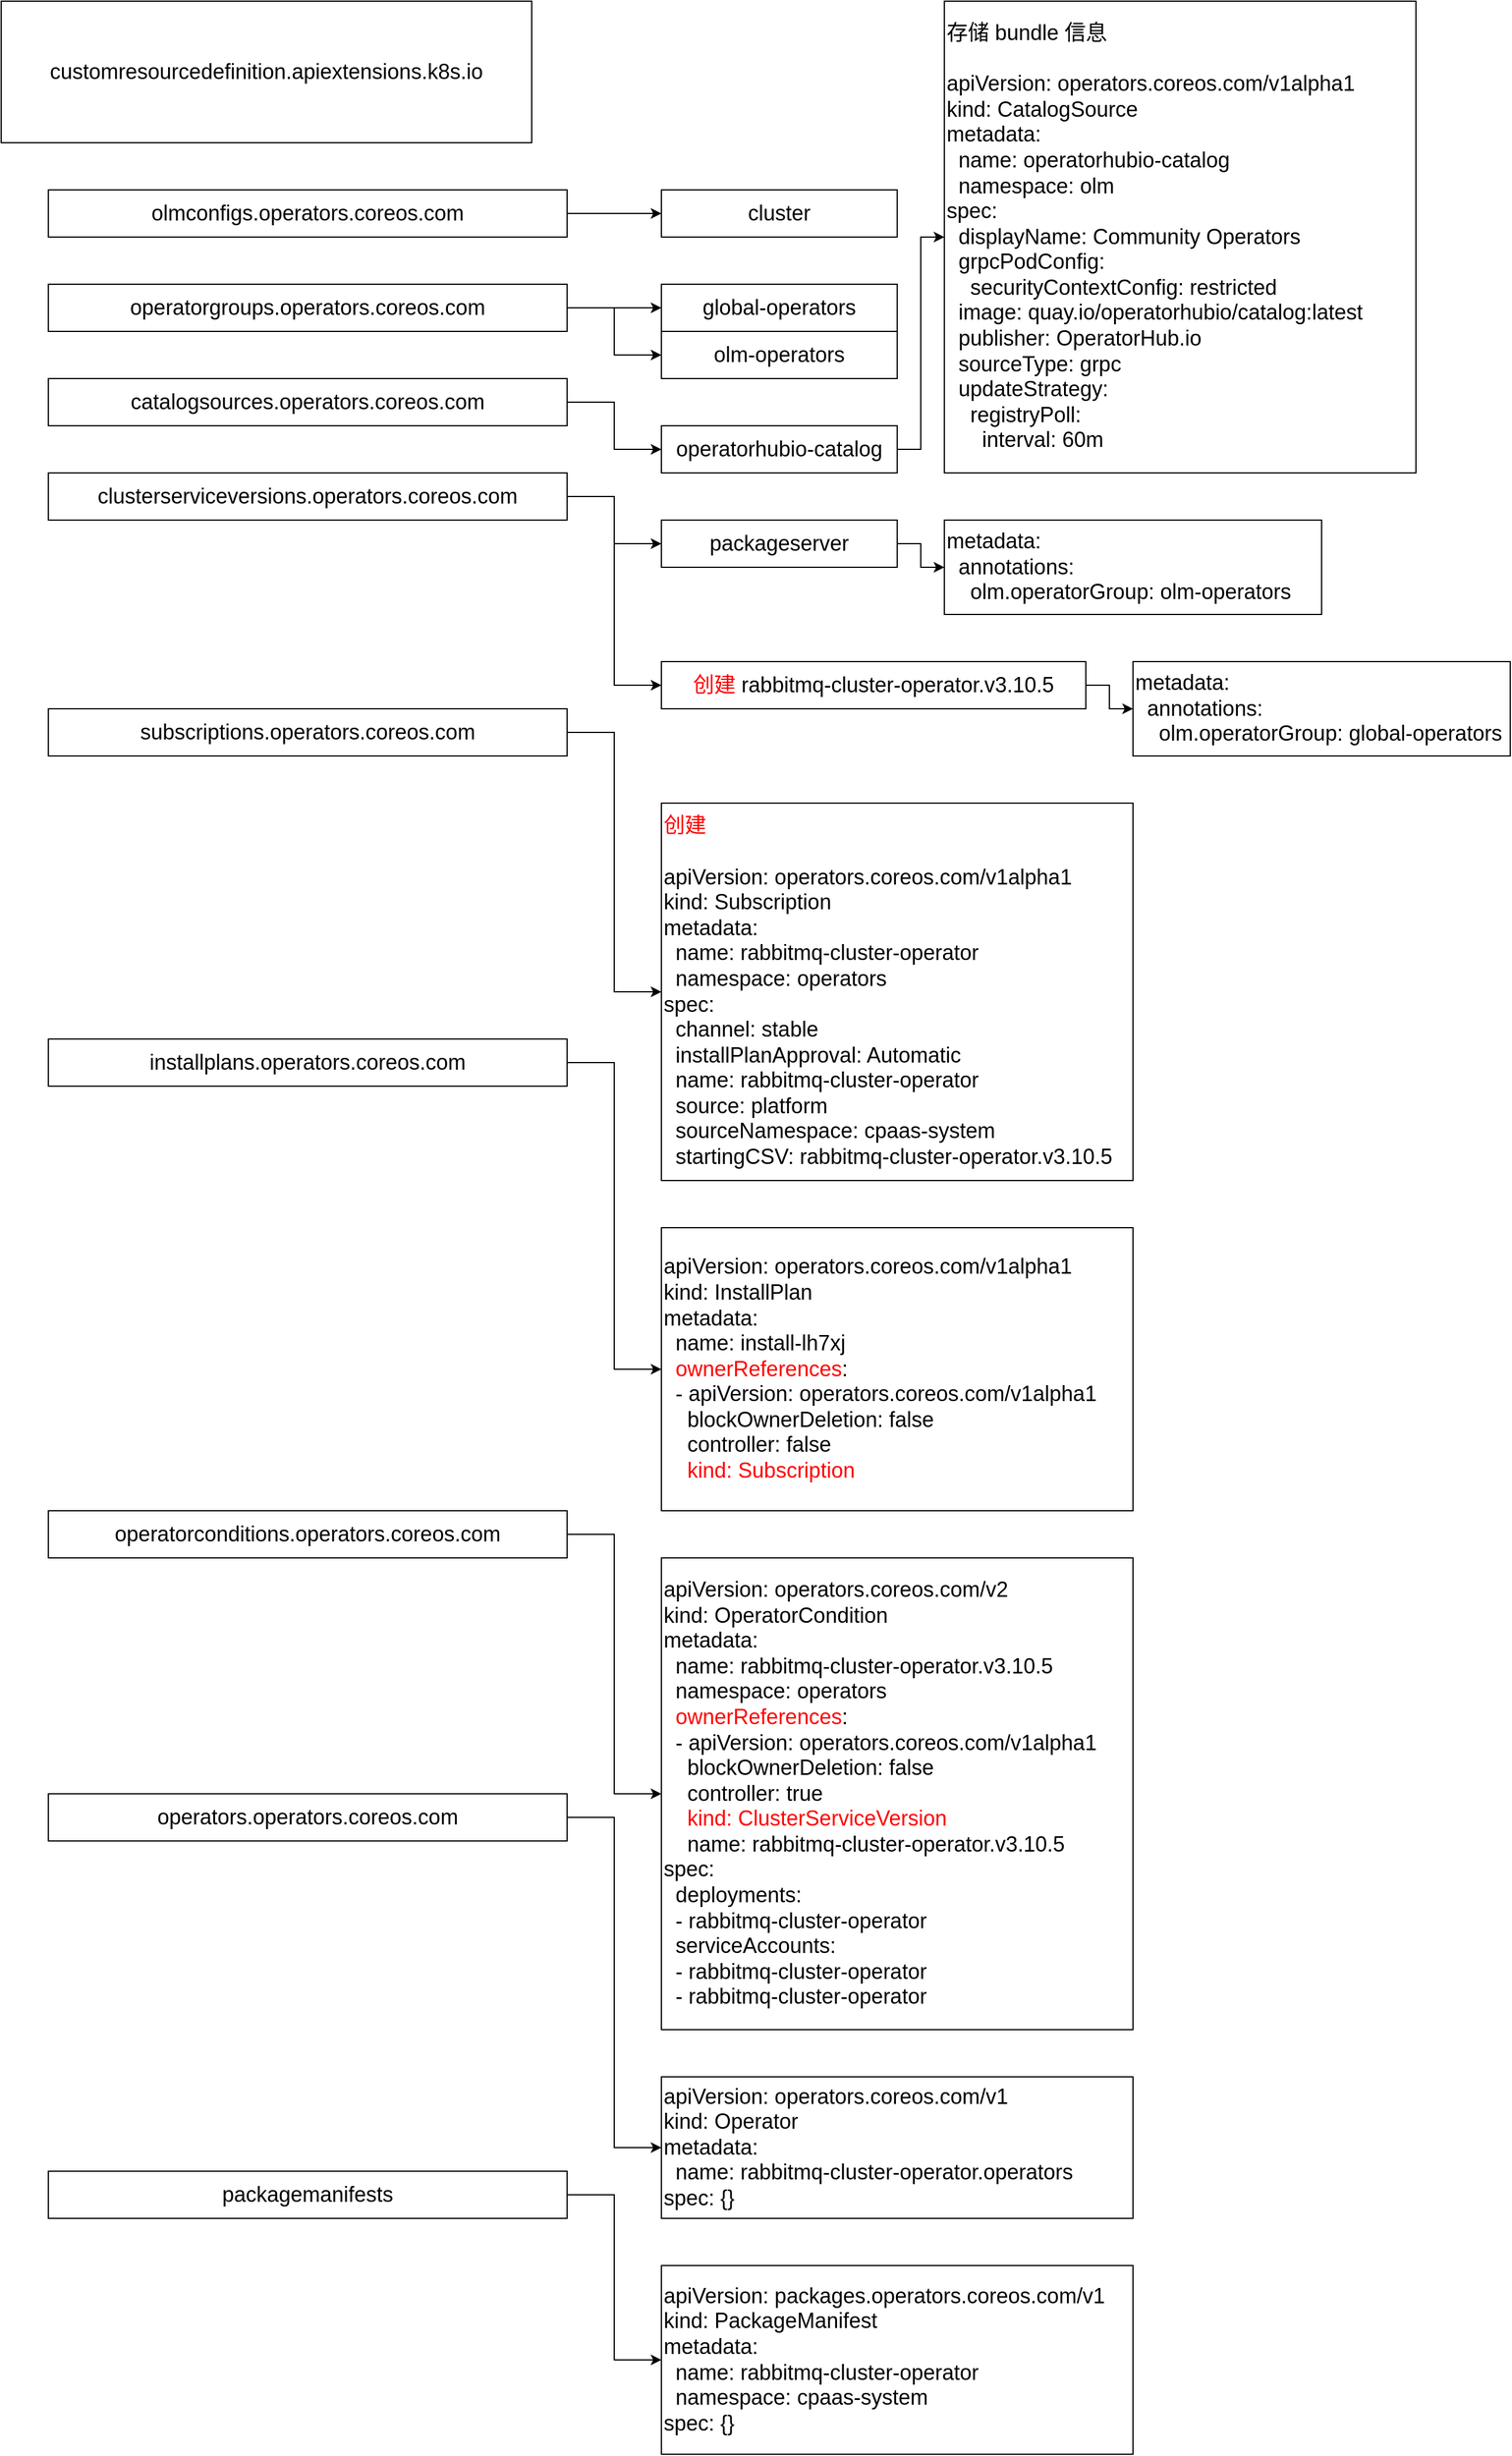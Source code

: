 <mxfile version="12.5.3" type="device"><diagram id="N7BO763A4JvIyRF65LnF" name="第 1 页"><mxGraphModel dx="1106" dy="892" grid="1" gridSize="10" guides="1" tooltips="1" connect="1" arrows="1" fold="1" page="1" pageScale="1" pageWidth="827" pageHeight="1169" math="0" shadow="0"><root><mxCell id="0"/><mxCell id="1" parent="0"/><mxCell id="ME7JCjDUKyHYIc3INem3-1" value="&lt;font style=&quot;font-size: 18px&quot;&gt;customresourcedefinition.apiextensions.k8s.io&lt;/font&gt;" style="rounded=0;whiteSpace=wrap;html=1;" parent="1" vertex="1"><mxGeometry x="40" y="40" width="450" height="120" as="geometry"/></mxCell><mxCell id="ME7JCjDUKyHYIc3INem3-11" style="edgeStyle=orthogonalEdgeStyle;rounded=0;orthogonalLoop=1;jettySize=auto;html=1;entryX=0;entryY=0.5;entryDx=0;entryDy=0;" parent="1" source="ME7JCjDUKyHYIc3INem3-2" target="ME7JCjDUKyHYIc3INem3-10" edge="1"><mxGeometry relative="1" as="geometry"/></mxCell><mxCell id="ME7JCjDUKyHYIc3INem3-2" value="&lt;font style=&quot;font-size: 18px&quot;&gt;olmconfigs.operators.coreos.com&lt;/font&gt;" style="rounded=0;whiteSpace=wrap;html=1;" parent="1" vertex="1"><mxGeometry x="80" y="200" width="440" height="40" as="geometry"/></mxCell><mxCell id="ME7JCjDUKyHYIc3INem3-14" style="edgeStyle=orthogonalEdgeStyle;rounded=0;orthogonalLoop=1;jettySize=auto;html=1;entryX=0;entryY=0.5;entryDx=0;entryDy=0;" parent="1" source="ME7JCjDUKyHYIc3INem3-3" target="ME7JCjDUKyHYIc3INem3-12" edge="1"><mxGeometry relative="1" as="geometry"/></mxCell><mxCell id="ME7JCjDUKyHYIc3INem3-15" style="edgeStyle=orthogonalEdgeStyle;rounded=0;orthogonalLoop=1;jettySize=auto;html=1;entryX=0;entryY=0.5;entryDx=0;entryDy=0;" parent="1" source="ME7JCjDUKyHYIc3INem3-3" target="ME7JCjDUKyHYIc3INem3-13" edge="1"><mxGeometry relative="1" as="geometry"/></mxCell><mxCell id="ME7JCjDUKyHYIc3INem3-3" value="&lt;font style=&quot;font-size: 18px&quot;&gt;operatorgroups.operators.coreos.com&lt;/font&gt;" style="rounded=0;whiteSpace=wrap;html=1;" parent="1" vertex="1"><mxGeometry x="80" y="280" width="440" height="40" as="geometry"/></mxCell><mxCell id="ME7JCjDUKyHYIc3INem3-17" style="edgeStyle=orthogonalEdgeStyle;rounded=0;orthogonalLoop=1;jettySize=auto;html=1;entryX=0;entryY=0.5;entryDx=0;entryDy=0;" parent="1" source="ME7JCjDUKyHYIc3INem3-4" target="ME7JCjDUKyHYIc3INem3-16" edge="1"><mxGeometry relative="1" as="geometry"/></mxCell><mxCell id="ME7JCjDUKyHYIc3INem3-4" value="&lt;font style=&quot;font-size: 18px&quot;&gt;catalogsources.operators.coreos.com&lt;/font&gt;" style="rounded=0;whiteSpace=wrap;html=1;" parent="1" vertex="1"><mxGeometry x="80" y="360" width="440" height="40" as="geometry"/></mxCell><mxCell id="ME7JCjDUKyHYIc3INem3-21" style="edgeStyle=orthogonalEdgeStyle;rounded=0;orthogonalLoop=1;jettySize=auto;html=1;entryX=0;entryY=0.5;entryDx=0;entryDy=0;" parent="1" source="ME7JCjDUKyHYIc3INem3-5" target="ME7JCjDUKyHYIc3INem3-18" edge="1"><mxGeometry relative="1" as="geometry"/></mxCell><mxCell id="ME7JCjDUKyHYIc3INem3-28" style="edgeStyle=orthogonalEdgeStyle;rounded=0;orthogonalLoop=1;jettySize=auto;html=1;entryX=0;entryY=0.5;entryDx=0;entryDy=0;" parent="1" source="ME7JCjDUKyHYIc3INem3-5" target="ME7JCjDUKyHYIc3INem3-27" edge="1"><mxGeometry relative="1" as="geometry"/></mxCell><mxCell id="ME7JCjDUKyHYIc3INem3-5" value="&lt;font style=&quot;font-size: 18px&quot;&gt;clusterserviceversions.operators.coreos.com&lt;/font&gt;" style="rounded=0;whiteSpace=wrap;html=1;" parent="1" vertex="1"><mxGeometry x="80" y="440" width="440" height="40" as="geometry"/></mxCell><mxCell id="ME7JCjDUKyHYIc3INem3-33" style="edgeStyle=orthogonalEdgeStyle;rounded=0;orthogonalLoop=1;jettySize=auto;html=1;entryX=0;entryY=0.5;entryDx=0;entryDy=0;" parent="1" source="ME7JCjDUKyHYIc3INem3-6" target="ME7JCjDUKyHYIc3INem3-31" edge="1"><mxGeometry relative="1" as="geometry"/></mxCell><mxCell id="ME7JCjDUKyHYIc3INem3-6" value="&lt;font style=&quot;font-size: 18px&quot;&gt;subscriptions.operators.coreos.com&lt;/font&gt;" style="rounded=0;whiteSpace=wrap;html=1;" parent="1" vertex="1"><mxGeometry x="80" y="640" width="440" height="40" as="geometry"/></mxCell><mxCell id="ME7JCjDUKyHYIc3INem3-35" style="edgeStyle=orthogonalEdgeStyle;rounded=0;orthogonalLoop=1;jettySize=auto;html=1;entryX=0;entryY=0.5;entryDx=0;entryDy=0;" parent="1" source="ME7JCjDUKyHYIc3INem3-7" target="ME7JCjDUKyHYIc3INem3-34" edge="1"><mxGeometry relative="1" as="geometry"/></mxCell><mxCell id="ME7JCjDUKyHYIc3INem3-7" value="&lt;font style=&quot;font-size: 18px&quot;&gt;installplans.operators.coreos.com&lt;/font&gt;" style="rounded=0;whiteSpace=wrap;html=1;" parent="1" vertex="1"><mxGeometry x="80" y="920" width="440" height="40" as="geometry"/></mxCell><mxCell id="ME7JCjDUKyHYIc3INem3-37" style="edgeStyle=orthogonalEdgeStyle;rounded=0;orthogonalLoop=1;jettySize=auto;html=1;entryX=0;entryY=0.5;entryDx=0;entryDy=0;" parent="1" source="ME7JCjDUKyHYIc3INem3-8" target="ME7JCjDUKyHYIc3INem3-36" edge="1"><mxGeometry relative="1" as="geometry"/></mxCell><mxCell id="ME7JCjDUKyHYIc3INem3-8" value="&lt;font style=&quot;font-size: 18px&quot;&gt;operatorconditions.operators.coreos.com&lt;/font&gt;" style="rounded=0;whiteSpace=wrap;html=1;" parent="1" vertex="1"><mxGeometry x="80" y="1320" width="440" height="40" as="geometry"/></mxCell><mxCell id="ME7JCjDUKyHYIc3INem3-39" style="edgeStyle=orthogonalEdgeStyle;rounded=0;orthogonalLoop=1;jettySize=auto;html=1;entryX=0;entryY=0.5;entryDx=0;entryDy=0;" parent="1" source="ME7JCjDUKyHYIc3INem3-9" target="ME7JCjDUKyHYIc3INem3-38" edge="1"><mxGeometry relative="1" as="geometry"><mxPoint x="560" y="1690" as="targetPoint"/></mxGeometry></mxCell><mxCell id="ME7JCjDUKyHYIc3INem3-9" value="&lt;font style=&quot;font-size: 18px&quot;&gt;operators.operators.coreos.com&lt;/font&gt;" style="rounded=0;whiteSpace=wrap;html=1;" parent="1" vertex="1"><mxGeometry x="80" y="1560" width="440" height="40" as="geometry"/></mxCell><mxCell id="ME7JCjDUKyHYIc3INem3-10" value="&lt;font style=&quot;font-size: 18px&quot;&gt;cluster&lt;/font&gt;" style="rounded=0;whiteSpace=wrap;html=1;" parent="1" vertex="1"><mxGeometry x="600" y="200" width="200" height="40" as="geometry"/></mxCell><mxCell id="ME7JCjDUKyHYIc3INem3-12" value="&lt;font style=&quot;font-size: 18px&quot;&gt;global-operators&lt;/font&gt;" style="rounded=0;whiteSpace=wrap;html=1;" parent="1" vertex="1"><mxGeometry x="600" y="280" width="200" height="40" as="geometry"/></mxCell><mxCell id="ME7JCjDUKyHYIc3INem3-13" value="&lt;font style=&quot;font-size: 18px&quot;&gt;olm-operators&lt;/font&gt;" style="rounded=0;whiteSpace=wrap;html=1;" parent="1" vertex="1"><mxGeometry x="600" y="320" width="200" height="40" as="geometry"/></mxCell><mxCell id="ME7JCjDUKyHYIc3INem3-24" style="edgeStyle=orthogonalEdgeStyle;rounded=0;orthogonalLoop=1;jettySize=auto;html=1;entryX=0;entryY=0.5;entryDx=0;entryDy=0;" parent="1" source="ME7JCjDUKyHYIc3INem3-16" target="EnEHIEgp9QbvbRJBS5-Z-1" edge="1"><mxGeometry relative="1" as="geometry"><mxPoint x="840" y="420" as="targetPoint"/></mxGeometry></mxCell><mxCell id="ME7JCjDUKyHYIc3INem3-16" value="&lt;font style=&quot;font-size: 18px&quot;&gt;operatorhubio-catalog&lt;/font&gt;" style="rounded=0;whiteSpace=wrap;html=1;" parent="1" vertex="1"><mxGeometry x="600" y="400" width="200" height="40" as="geometry"/></mxCell><mxCell id="ME7JCjDUKyHYIc3INem3-26" style="edgeStyle=orthogonalEdgeStyle;rounded=0;orthogonalLoop=1;jettySize=auto;html=1;entryX=0;entryY=0.5;entryDx=0;entryDy=0;" parent="1" source="ME7JCjDUKyHYIc3INem3-18" target="ME7JCjDUKyHYIc3INem3-25" edge="1"><mxGeometry relative="1" as="geometry"/></mxCell><mxCell id="ME7JCjDUKyHYIc3INem3-18" value="&lt;font style=&quot;font-size: 18px&quot;&gt;packageserver&lt;/font&gt;" style="rounded=0;whiteSpace=wrap;html=1;" parent="1" vertex="1"><mxGeometry x="600" y="480" width="200" height="40" as="geometry"/></mxCell><mxCell id="ME7JCjDUKyHYIc3INem3-41" style="edgeStyle=orthogonalEdgeStyle;rounded=0;orthogonalLoop=1;jettySize=auto;html=1;entryX=0;entryY=0.5;entryDx=0;entryDy=0;" parent="1" source="ME7JCjDUKyHYIc3INem3-22" target="ME7JCjDUKyHYIc3INem3-40" edge="1"><mxGeometry relative="1" as="geometry"/></mxCell><mxCell id="ME7JCjDUKyHYIc3INem3-22" value="&lt;font style=&quot;font-size: 18px&quot;&gt;packagemanifests&lt;/font&gt;" style="rounded=0;whiteSpace=wrap;html=1;" parent="1" vertex="1"><mxGeometry x="80" y="1880" width="440" height="40" as="geometry"/></mxCell><mxCell id="ME7JCjDUKyHYIc3INem3-25" value="&lt;div style=&quot;font-size: 18px&quot;&gt;&lt;font style=&quot;font-size: 18px&quot;&gt;metadata:&lt;/font&gt;&lt;/div&gt;&lt;div style=&quot;font-size: 18px&quot;&gt;&lt;font style=&quot;font-size: 18px&quot;&gt;&amp;nbsp; annotations:&lt;/font&gt;&lt;/div&gt;&lt;div style=&quot;font-size: 18px&quot;&gt;&lt;font style=&quot;font-size: 18px&quot;&gt;&amp;nbsp; &amp;nbsp; olm.operatorGroup: olm-operators&lt;/font&gt;&lt;/div&gt;" style="rounded=0;whiteSpace=wrap;html=1;align=left;" parent="1" vertex="1"><mxGeometry x="840" y="480" width="320" height="80" as="geometry"/></mxCell><mxCell id="ME7JCjDUKyHYIc3INem3-30" style="edgeStyle=orthogonalEdgeStyle;rounded=0;orthogonalLoop=1;jettySize=auto;html=1;entryX=0;entryY=0.5;entryDx=0;entryDy=0;" parent="1" source="ME7JCjDUKyHYIc3INem3-27" target="ME7JCjDUKyHYIc3INem3-29" edge="1"><mxGeometry relative="1" as="geometry"/></mxCell><mxCell id="ME7JCjDUKyHYIc3INem3-27" value="&lt;font style=&quot;font-size: 18px&quot;&gt;&lt;font color=&quot;#ff0000&quot;&gt;创建&lt;/font&gt;&amp;nbsp;rabbitmq-cluster-operator.v3.10.5&lt;/font&gt;" style="rounded=0;whiteSpace=wrap;html=1;" parent="1" vertex="1"><mxGeometry x="600" y="600" width="360" height="40" as="geometry"/></mxCell><mxCell id="ME7JCjDUKyHYIc3INem3-29" value="&lt;div style=&quot;font-size: 18px&quot;&gt;&lt;font style=&quot;font-size: 18px&quot;&gt;metadata:&lt;/font&gt;&lt;/div&gt;&lt;div style=&quot;font-size: 18px&quot;&gt;&lt;font style=&quot;font-size: 18px&quot;&gt;&amp;nbsp; annotations:&lt;/font&gt;&lt;/div&gt;&lt;div style=&quot;font-size: 18px&quot;&gt;&lt;font style=&quot;font-size: 18px&quot;&gt;&amp;nbsp; &amp;nbsp; olm.operatorGroup: global-operators&lt;/font&gt;&lt;/div&gt;" style="rounded=0;whiteSpace=wrap;html=1;align=left;" parent="1" vertex="1"><mxGeometry x="1000" y="600" width="320" height="80" as="geometry"/></mxCell><mxCell id="ME7JCjDUKyHYIc3INem3-31" value="&lt;div style=&quot;font-size: 18px&quot;&gt;&lt;font style=&quot;font-size: 18px&quot; color=&quot;#ff0000&quot;&gt;创建&lt;/font&gt;&lt;/div&gt;&lt;div style=&quot;font-size: 18px&quot;&gt;&lt;font style=&quot;font-size: 18px&quot;&gt;&lt;br&gt;&lt;/font&gt;&lt;/div&gt;&lt;div style=&quot;font-size: 18px&quot;&gt;&lt;font style=&quot;font-size: 18px&quot;&gt;apiVersion: operators.coreos.com/v1alpha1&lt;/font&gt;&lt;/div&gt;&lt;div style=&quot;font-size: 18px&quot;&gt;&lt;font style=&quot;font-size: 18px&quot;&gt;kind: Subscription&lt;/font&gt;&lt;/div&gt;&lt;div style=&quot;font-size: 18px&quot;&gt;&lt;font style=&quot;font-size: 18px&quot;&gt;metadata:&lt;/font&gt;&lt;/div&gt;&lt;div style=&quot;font-size: 18px&quot;&gt;&lt;font style=&quot;font-size: 18px&quot;&gt;&amp;nbsp; name: rabbitmq-cluster-operator&lt;/font&gt;&lt;/div&gt;&lt;div style=&quot;font-size: 18px&quot;&gt;&lt;font style=&quot;font-size: 18px&quot;&gt;&amp;nbsp; namespace: operators&lt;/font&gt;&lt;/div&gt;&lt;div style=&quot;font-size: 18px&quot;&gt;&lt;font style=&quot;font-size: 18px&quot;&gt;spec:&lt;/font&gt;&lt;/div&gt;&lt;div style=&quot;font-size: 18px&quot;&gt;&lt;font style=&quot;font-size: 18px&quot;&gt;&amp;nbsp; channel: stable&lt;/font&gt;&lt;/div&gt;&lt;div style=&quot;font-size: 18px&quot;&gt;&lt;font style=&quot;font-size: 18px&quot;&gt;&amp;nbsp; installPlanApproval: Automatic&lt;/font&gt;&lt;/div&gt;&lt;div style=&quot;font-size: 18px&quot;&gt;&lt;font style=&quot;font-size: 18px&quot;&gt;&amp;nbsp; name: rabbitmq-cluster-operator&lt;/font&gt;&lt;/div&gt;&lt;div style=&quot;font-size: 18px&quot;&gt;&lt;font style=&quot;font-size: 18px&quot;&gt;&amp;nbsp; source: platform&lt;/font&gt;&lt;/div&gt;&lt;div style=&quot;font-size: 18px&quot;&gt;&lt;font style=&quot;font-size: 18px&quot;&gt;&amp;nbsp; sourceNamespace: cpaas-system&lt;/font&gt;&lt;/div&gt;&lt;div style=&quot;font-size: 18px&quot;&gt;&lt;font style=&quot;font-size: 18px&quot;&gt;&amp;nbsp; startingCSV: rabbitmq-cluster-operator.v3.10.5&lt;/font&gt;&lt;/div&gt;" style="rounded=0;whiteSpace=wrap;html=1;align=left;" parent="1" vertex="1"><mxGeometry x="600" y="720" width="400" height="320" as="geometry"/></mxCell><mxCell id="ME7JCjDUKyHYIc3INem3-34" value="&lt;div style=&quot;font-size: 18px&quot;&gt;&lt;font style=&quot;font-size: 18px&quot;&gt;apiVersion: operators.coreos.com/v1alpha1&lt;/font&gt;&lt;/div&gt;&lt;div style=&quot;font-size: 18px&quot;&gt;&lt;font style=&quot;font-size: 18px&quot;&gt;kind: InstallPlan&lt;/font&gt;&lt;/div&gt;&lt;div style=&quot;font-size: 18px&quot;&gt;&lt;font style=&quot;font-size: 18px&quot;&gt;metadata:&lt;/font&gt;&lt;/div&gt;&lt;div style=&quot;font-size: 18px&quot;&gt;&lt;font style=&quot;font-size: 18px&quot;&gt;&amp;nbsp; name: install-lh7xj&lt;/font&gt;&lt;/div&gt;&lt;div style=&quot;font-size: 18px&quot;&gt;&lt;font style=&quot;font-size: 18px&quot;&gt;&amp;nbsp; &lt;font color=&quot;#ff0000&quot;&gt;ownerReferences&lt;/font&gt;:&lt;/font&gt;&lt;/div&gt;&lt;div style=&quot;font-size: 18px&quot;&gt;&lt;font style=&quot;font-size: 18px&quot;&gt;&amp;nbsp; - apiVersion: operators.coreos.com/v1alpha1&lt;/font&gt;&lt;/div&gt;&lt;div style=&quot;font-size: 18px&quot;&gt;&lt;font style=&quot;font-size: 18px&quot;&gt;&amp;nbsp; &amp;nbsp; blockOwnerDeletion: false&lt;/font&gt;&lt;/div&gt;&lt;div style=&quot;font-size: 18px&quot;&gt;&lt;font style=&quot;font-size: 18px&quot;&gt;&amp;nbsp; &amp;nbsp; controller: false&lt;/font&gt;&lt;/div&gt;&lt;div style=&quot;font-size: 18px&quot;&gt;&lt;font style=&quot;font-size: 18px&quot;&gt;&amp;nbsp; &amp;nbsp; &lt;font color=&quot;#ff0000&quot;&gt;kind: Subscription&lt;/font&gt;&lt;/font&gt;&lt;/div&gt;" style="rounded=0;whiteSpace=wrap;html=1;align=left;" parent="1" vertex="1"><mxGeometry x="600" y="1080" width="400" height="240" as="geometry"/></mxCell><mxCell id="ME7JCjDUKyHYIc3INem3-36" value="&lt;div style=&quot;font-size: 18px&quot;&gt;&lt;font style=&quot;font-size: 18px&quot;&gt;apiVersion: operators.coreos.com/v2&lt;/font&gt;&lt;/div&gt;&lt;div style=&quot;font-size: 18px&quot;&gt;&lt;font style=&quot;font-size: 18px&quot;&gt;kind: OperatorCondition&lt;/font&gt;&lt;/div&gt;&lt;div style=&quot;font-size: 18px&quot;&gt;&lt;font style=&quot;font-size: 18px&quot;&gt;metadata:&lt;/font&gt;&lt;/div&gt;&lt;div style=&quot;font-size: 18px&quot;&gt;&lt;font style=&quot;font-size: 18px&quot;&gt;&amp;nbsp; name: rabbitmq-cluster-operator.v3.10.5&lt;/font&gt;&lt;/div&gt;&lt;div style=&quot;font-size: 18px&quot;&gt;&lt;font style=&quot;font-size: 18px&quot;&gt;&amp;nbsp; namespace: operators&lt;/font&gt;&lt;/div&gt;&lt;div style=&quot;font-size: 18px&quot;&gt;&lt;font style=&quot;font-size: 18px&quot;&gt;&amp;nbsp; &lt;font color=&quot;#ff0000&quot;&gt;ownerReferences&lt;/font&gt;:&lt;/font&gt;&lt;/div&gt;&lt;div style=&quot;font-size: 18px&quot;&gt;&lt;font style=&quot;font-size: 18px&quot;&gt;&amp;nbsp; - apiVersion: operators.coreos.com/v1alpha1&lt;/font&gt;&lt;/div&gt;&lt;div style=&quot;font-size: 18px&quot;&gt;&lt;font style=&quot;font-size: 18px&quot;&gt;&amp;nbsp; &amp;nbsp; blockOwnerDeletion: false&lt;/font&gt;&lt;/div&gt;&lt;div style=&quot;font-size: 18px&quot;&gt;&lt;font style=&quot;font-size: 18px&quot;&gt;&amp;nbsp; &amp;nbsp; controller: true&lt;/font&gt;&lt;/div&gt;&lt;div style=&quot;font-size: 18px&quot;&gt;&lt;font style=&quot;font-size: 18px&quot;&gt;&amp;nbsp; &amp;nbsp; &lt;font color=&quot;#ff0000&quot;&gt;kind: ClusterServiceVersion&lt;/font&gt;&lt;/font&gt;&lt;/div&gt;&lt;div style=&quot;font-size: 18px&quot;&gt;&lt;font style=&quot;font-size: 18px&quot;&gt;&amp;nbsp; &amp;nbsp; name: rabbitmq-cluster-operator.v3.10.5&lt;/font&gt;&lt;/div&gt;&lt;div style=&quot;font-size: 18px&quot;&gt;&lt;font style=&quot;font-size: 18px&quot;&gt;spec:&lt;/font&gt;&lt;/div&gt;&lt;div style=&quot;font-size: 18px&quot;&gt;&lt;font style=&quot;font-size: 18px&quot;&gt;&amp;nbsp; deployments:&lt;/font&gt;&lt;/div&gt;&lt;div style=&quot;font-size: 18px&quot;&gt;&lt;font style=&quot;font-size: 18px&quot;&gt;&amp;nbsp; - rabbitmq-cluster-operator&lt;/font&gt;&lt;/div&gt;&lt;div style=&quot;font-size: 18px&quot;&gt;&lt;font style=&quot;font-size: 18px&quot;&gt;&amp;nbsp; serviceAccounts:&lt;/font&gt;&lt;/div&gt;&lt;div style=&quot;font-size: 18px&quot;&gt;&lt;font style=&quot;font-size: 18px&quot;&gt;&amp;nbsp; - rabbitmq-cluster-operator&lt;/font&gt;&lt;/div&gt;&lt;div style=&quot;font-size: 18px&quot;&gt;&lt;font style=&quot;font-size: 18px&quot;&gt;&amp;nbsp; - rabbitmq-cluster-operator&lt;/font&gt;&lt;/div&gt;" style="rounded=0;whiteSpace=wrap;html=1;align=left;" parent="1" vertex="1"><mxGeometry x="600" y="1360" width="400" height="400" as="geometry"/></mxCell><mxCell id="ME7JCjDUKyHYIc3INem3-38" value="&lt;div style=&quot;font-size: 18px&quot;&gt;&lt;font style=&quot;font-size: 18px&quot;&gt;apiVersion: operators.coreos.com/v1&lt;/font&gt;&lt;/div&gt;&lt;div style=&quot;font-size: 18px&quot;&gt;&lt;font style=&quot;font-size: 18px&quot;&gt;kind: Operator&lt;/font&gt;&lt;/div&gt;&lt;div style=&quot;font-size: 18px&quot;&gt;&lt;font style=&quot;font-size: 18px&quot;&gt;metadata:&lt;/font&gt;&lt;/div&gt;&lt;div style=&quot;font-size: 18px&quot;&gt;&lt;font style=&quot;font-size: 18px&quot;&gt;&amp;nbsp; name: rabbitmq-cluster-operator.operators&lt;/font&gt;&lt;/div&gt;&lt;div style=&quot;font-size: 18px&quot;&gt;&lt;font style=&quot;font-size: 18px&quot;&gt;spec: {}&lt;/font&gt;&lt;/div&gt;" style="rounded=0;whiteSpace=wrap;html=1;align=left;" parent="1" vertex="1"><mxGeometry x="600" y="1800" width="400" height="120" as="geometry"/></mxCell><mxCell id="ME7JCjDUKyHYIc3INem3-40" value="&lt;div style=&quot;font-size: 18px&quot;&gt;&lt;font style=&quot;font-size: 18px&quot;&gt;apiVersion: packages.operators.coreos.com/v1&lt;/font&gt;&lt;/div&gt;&lt;div style=&quot;font-size: 18px&quot;&gt;&lt;font style=&quot;font-size: 18px&quot;&gt;kind: PackageManifest&lt;/font&gt;&lt;/div&gt;&lt;div style=&quot;font-size: 18px&quot;&gt;&lt;font style=&quot;font-size: 18px&quot;&gt;metadata:&lt;/font&gt;&lt;/div&gt;&lt;div style=&quot;font-size: 18px&quot;&gt;&lt;font style=&quot;font-size: 18px&quot;&gt;&amp;nbsp; name: rabbitmq-cluster-operator&lt;/font&gt;&lt;/div&gt;&lt;div style=&quot;font-size: 18px&quot;&gt;&lt;font style=&quot;font-size: 18px&quot;&gt;&amp;nbsp; namespace: cpaas-system&lt;/font&gt;&lt;/div&gt;&lt;div style=&quot;font-size: 18px&quot;&gt;&lt;font style=&quot;font-size: 18px&quot;&gt;spec: {}&lt;/font&gt;&lt;/div&gt;" style="rounded=0;whiteSpace=wrap;html=1;align=left;" parent="1" vertex="1"><mxGeometry x="600" y="1960" width="400" height="160" as="geometry"/></mxCell><mxCell id="EnEHIEgp9QbvbRJBS5-Z-1" value="&lt;div style=&quot;font-size: 18px&quot;&gt;&lt;font style=&quot;font-size: 18px&quot;&gt;存储 bundle 信息&lt;/font&gt;&lt;/div&gt;&lt;div style=&quot;font-size: 18px&quot;&gt;&lt;font style=&quot;font-size: 18px&quot;&gt;&lt;br&gt;&lt;/font&gt;&lt;/div&gt;&lt;div style=&quot;font-size: 18px&quot;&gt;&lt;font style=&quot;font-size: 18px&quot;&gt;apiVersion: operators.coreos.com/v1alpha1&lt;/font&gt;&lt;/div&gt;&lt;div style=&quot;font-size: 18px&quot;&gt;&lt;font style=&quot;font-size: 18px&quot;&gt;kind: CatalogSource&lt;/font&gt;&lt;/div&gt;&lt;div style=&quot;font-size: 18px&quot;&gt;&lt;font style=&quot;font-size: 18px&quot;&gt;metadata:&lt;/font&gt;&lt;/div&gt;&lt;div style=&quot;font-size: 18px&quot;&gt;&lt;font style=&quot;font-size: 18px&quot;&gt;&amp;nbsp; name: operatorhubio-catalog&lt;/font&gt;&lt;/div&gt;&lt;div style=&quot;font-size: 18px&quot;&gt;&lt;font style=&quot;font-size: 18px&quot;&gt;&amp;nbsp; namespace: olm&lt;/font&gt;&lt;/div&gt;&lt;div style=&quot;font-size: 18px&quot;&gt;&lt;font style=&quot;font-size: 18px&quot;&gt;spec:&lt;/font&gt;&lt;/div&gt;&lt;div style=&quot;font-size: 18px&quot;&gt;&lt;font style=&quot;font-size: 18px&quot;&gt;&amp;nbsp; displayName: Community Operators&lt;/font&gt;&lt;/div&gt;&lt;div style=&quot;font-size: 18px&quot;&gt;&lt;font style=&quot;font-size: 18px&quot;&gt;&amp;nbsp; grpcPodConfig:&lt;/font&gt;&lt;/div&gt;&lt;div style=&quot;font-size: 18px&quot;&gt;&lt;font style=&quot;font-size: 18px&quot;&gt;&amp;nbsp; &amp;nbsp; securityContextConfig: restricted&lt;/font&gt;&lt;/div&gt;&lt;div style=&quot;font-size: 18px&quot;&gt;&lt;font style=&quot;font-size: 18px&quot;&gt;&amp;nbsp; image: quay.io/operatorhubio/catalog:latest&lt;/font&gt;&lt;/div&gt;&lt;div style=&quot;font-size: 18px&quot;&gt;&lt;font style=&quot;font-size: 18px&quot;&gt;&amp;nbsp; publisher: OperatorHub.io&lt;/font&gt;&lt;/div&gt;&lt;div style=&quot;font-size: 18px&quot;&gt;&lt;font style=&quot;font-size: 18px&quot;&gt;&amp;nbsp; sourceType: grpc&lt;/font&gt;&lt;/div&gt;&lt;div style=&quot;font-size: 18px&quot;&gt;&lt;font style=&quot;font-size: 18px&quot;&gt;&amp;nbsp; updateStrategy:&lt;/font&gt;&lt;/div&gt;&lt;div style=&quot;font-size: 18px&quot;&gt;&lt;font style=&quot;font-size: 18px&quot;&gt;&amp;nbsp; &amp;nbsp; registryPoll:&lt;/font&gt;&lt;/div&gt;&lt;div style=&quot;font-size: 18px&quot;&gt;&lt;font style=&quot;font-size: 18px&quot;&gt;&amp;nbsp; &amp;nbsp; &amp;nbsp; interval: 60m&lt;/font&gt;&lt;/div&gt;" style="rounded=0;whiteSpace=wrap;html=1;align=left;" vertex="1" parent="1"><mxGeometry x="840" y="40" width="400" height="400" as="geometry"/></mxCell></root></mxGraphModel></diagram></mxfile>